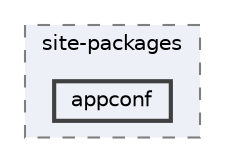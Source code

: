 digraph "C:/Users/LukeMabie/documents/Development/Password_Saver_Using_Django-master/venv/Lib/site-packages/appconf"
{
 // LATEX_PDF_SIZE
  bgcolor="transparent";
  edge [fontname=Helvetica,fontsize=10,labelfontname=Helvetica,labelfontsize=10];
  node [fontname=Helvetica,fontsize=10,shape=box,height=0.2,width=0.4];
  compound=true
  subgraph clusterdir_880bfa2d0d53b289c2c7691ccbc75f95 {
    graph [ bgcolor="#edf0f7", pencolor="grey50", label="site-packages", fontname=Helvetica,fontsize=10 style="filled,dashed", URL="dir_880bfa2d0d53b289c2c7691ccbc75f95.html",tooltip=""]
  dir_4bc94ab8af3514adbf2ddc14b2a45945 [label="appconf", fillcolor="#edf0f7", color="grey25", style="filled,bold", URL="dir_4bc94ab8af3514adbf2ddc14b2a45945.html",tooltip=""];
  }
}
